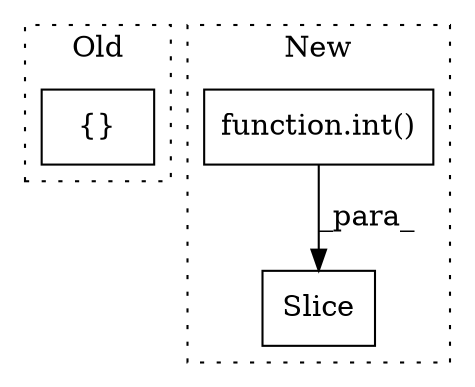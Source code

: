 digraph G {
subgraph cluster0 {
1 [label="{}" a="59" s="2846,2881" l="1,0" shape="box"];
label = "Old";
style="dotted";
}
subgraph cluster1 {
2 [label="Slice" a="80" s="2784" l="1" shape="box"];
3 [label="function.int()" a="75" s="2785,2799" l="4,1" shape="box"];
label = "New";
style="dotted";
}
3 -> 2 [label="_para_"];
}